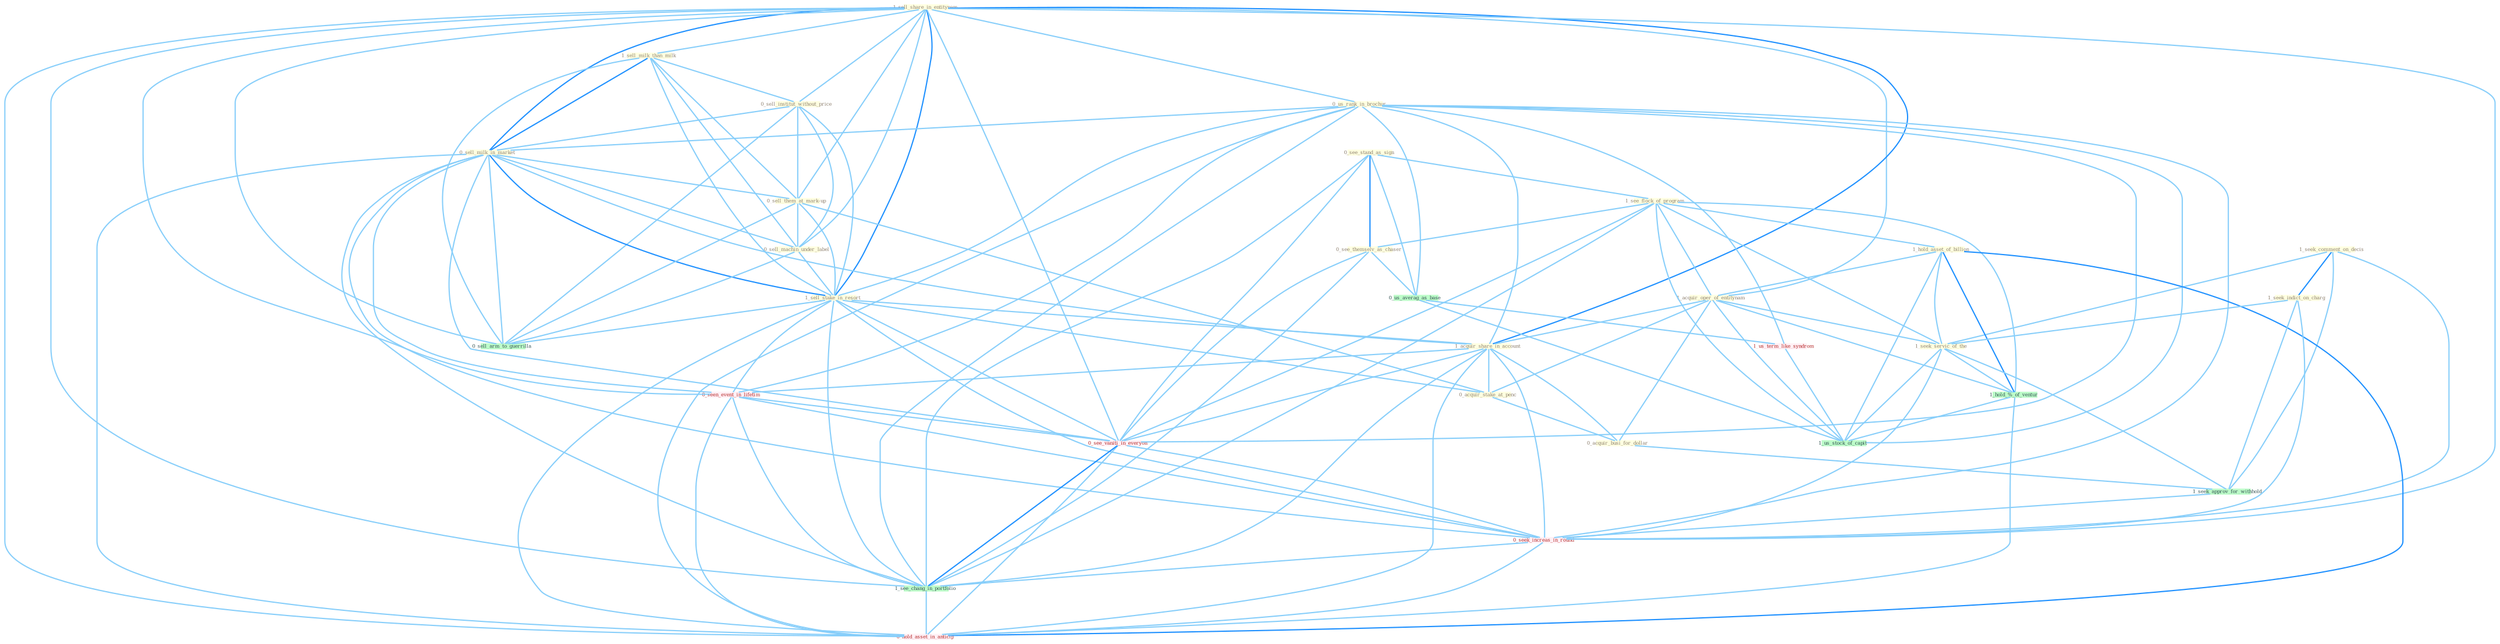 Graph G{ 
    node
    [shape=polygon,style=filled,width=.5,height=.06,color="#BDFCC9",fixedsize=true,fontsize=4,
    fontcolor="#2f4f4f"];
    {node
    [color="#ffffe0", fontcolor="#8b7d6b"] "1_sell_share_in_entitynam " "0_us_rank_in_brochur " "1_sell_milk_than_milk " "0_sell_institut_without_price " "0_sell_milk_in_market " "0_sell_them_at_mark-up " "0_see_stand_as_sign " "1_see_flock_of_program " "0_sell_machin_under_label " "0_see_themselv_as_chaser " "1_seek_comment_on_decis " "1_hold_asset_of_billion " "1_acquir_oper_of_entitynam " "1_seek_indict_on_charg " "1_sell_stake_in_resort " "1_acquir_share_in_account " "0_acquir_stake_at_penc " "0_acquir_busi_for_dollar " "1_seek_servic_of_the "}
{node [color="#fff0f5", fontcolor="#b22222"] "0_seen_event_in_lifetim " "1_us_term_like_syndrom " "0_see_vaniti_in_everyon " "0_seek_increas_in_round " "0_hold_asset_in_anticip "}
edge [color="#B0E2FF"];

	"1_sell_share_in_entitynam " -- "0_us_rank_in_brochur " [w="1", color="#87cefa" ];
	"1_sell_share_in_entitynam " -- "1_sell_milk_than_milk " [w="1", color="#87cefa" ];
	"1_sell_share_in_entitynam " -- "0_sell_institut_without_price " [w="1", color="#87cefa" ];
	"1_sell_share_in_entitynam " -- "0_sell_milk_in_market " [w="2", color="#1e90ff" , len=0.8];
	"1_sell_share_in_entitynam " -- "0_sell_them_at_mark-up " [w="1", color="#87cefa" ];
	"1_sell_share_in_entitynam " -- "0_sell_machin_under_label " [w="1", color="#87cefa" ];
	"1_sell_share_in_entitynam " -- "1_acquir_oper_of_entitynam " [w="1", color="#87cefa" ];
	"1_sell_share_in_entitynam " -- "1_sell_stake_in_resort " [w="2", color="#1e90ff" , len=0.8];
	"1_sell_share_in_entitynam " -- "1_acquir_share_in_account " [w="2", color="#1e90ff" , len=0.8];
	"1_sell_share_in_entitynam " -- "0_seen_event_in_lifetim " [w="1", color="#87cefa" ];
	"1_sell_share_in_entitynam " -- "0_see_vaniti_in_everyon " [w="1", color="#87cefa" ];
	"1_sell_share_in_entitynam " -- "0_sell_arm_to_guerrilla " [w="1", color="#87cefa" ];
	"1_sell_share_in_entitynam " -- "0_seek_increas_in_round " [w="1", color="#87cefa" ];
	"1_sell_share_in_entitynam " -- "1_see_chang_in_portfolio " [w="1", color="#87cefa" ];
	"1_sell_share_in_entitynam " -- "0_hold_asset_in_anticip " [w="1", color="#87cefa" ];
	"0_us_rank_in_brochur " -- "0_sell_milk_in_market " [w="1", color="#87cefa" ];
	"0_us_rank_in_brochur " -- "1_sell_stake_in_resort " [w="1", color="#87cefa" ];
	"0_us_rank_in_brochur " -- "1_acquir_share_in_account " [w="1", color="#87cefa" ];
	"0_us_rank_in_brochur " -- "0_seen_event_in_lifetim " [w="1", color="#87cefa" ];
	"0_us_rank_in_brochur " -- "0_us_averag_as_base " [w="1", color="#87cefa" ];
	"0_us_rank_in_brochur " -- "1_us_term_like_syndrom " [w="1", color="#87cefa" ];
	"0_us_rank_in_brochur " -- "0_see_vaniti_in_everyon " [w="1", color="#87cefa" ];
	"0_us_rank_in_brochur " -- "0_seek_increas_in_round " [w="1", color="#87cefa" ];
	"0_us_rank_in_brochur " -- "1_us_stock_of_capit " [w="1", color="#87cefa" ];
	"0_us_rank_in_brochur " -- "1_see_chang_in_portfolio " [w="1", color="#87cefa" ];
	"0_us_rank_in_brochur " -- "0_hold_asset_in_anticip " [w="1", color="#87cefa" ];
	"1_sell_milk_than_milk " -- "0_sell_institut_without_price " [w="1", color="#87cefa" ];
	"1_sell_milk_than_milk " -- "0_sell_milk_in_market " [w="2", color="#1e90ff" , len=0.8];
	"1_sell_milk_than_milk " -- "0_sell_them_at_mark-up " [w="1", color="#87cefa" ];
	"1_sell_milk_than_milk " -- "0_sell_machin_under_label " [w="1", color="#87cefa" ];
	"1_sell_milk_than_milk " -- "1_sell_stake_in_resort " [w="1", color="#87cefa" ];
	"1_sell_milk_than_milk " -- "0_sell_arm_to_guerrilla " [w="1", color="#87cefa" ];
	"0_sell_institut_without_price " -- "0_sell_milk_in_market " [w="1", color="#87cefa" ];
	"0_sell_institut_without_price " -- "0_sell_them_at_mark-up " [w="1", color="#87cefa" ];
	"0_sell_institut_without_price " -- "0_sell_machin_under_label " [w="1", color="#87cefa" ];
	"0_sell_institut_without_price " -- "1_sell_stake_in_resort " [w="1", color="#87cefa" ];
	"0_sell_institut_without_price " -- "0_sell_arm_to_guerrilla " [w="1", color="#87cefa" ];
	"0_sell_milk_in_market " -- "0_sell_them_at_mark-up " [w="1", color="#87cefa" ];
	"0_sell_milk_in_market " -- "0_sell_machin_under_label " [w="1", color="#87cefa" ];
	"0_sell_milk_in_market " -- "1_sell_stake_in_resort " [w="2", color="#1e90ff" , len=0.8];
	"0_sell_milk_in_market " -- "1_acquir_share_in_account " [w="1", color="#87cefa" ];
	"0_sell_milk_in_market " -- "0_seen_event_in_lifetim " [w="1", color="#87cefa" ];
	"0_sell_milk_in_market " -- "0_see_vaniti_in_everyon " [w="1", color="#87cefa" ];
	"0_sell_milk_in_market " -- "0_sell_arm_to_guerrilla " [w="1", color="#87cefa" ];
	"0_sell_milk_in_market " -- "0_seek_increas_in_round " [w="1", color="#87cefa" ];
	"0_sell_milk_in_market " -- "1_see_chang_in_portfolio " [w="1", color="#87cefa" ];
	"0_sell_milk_in_market " -- "0_hold_asset_in_anticip " [w="1", color="#87cefa" ];
	"0_sell_them_at_mark-up " -- "0_sell_machin_under_label " [w="1", color="#87cefa" ];
	"0_sell_them_at_mark-up " -- "1_sell_stake_in_resort " [w="1", color="#87cefa" ];
	"0_sell_them_at_mark-up " -- "0_acquir_stake_at_penc " [w="1", color="#87cefa" ];
	"0_sell_them_at_mark-up " -- "0_sell_arm_to_guerrilla " [w="1", color="#87cefa" ];
	"0_see_stand_as_sign " -- "1_see_flock_of_program " [w="1", color="#87cefa" ];
	"0_see_stand_as_sign " -- "0_see_themselv_as_chaser " [w="2", color="#1e90ff" , len=0.8];
	"0_see_stand_as_sign " -- "0_us_averag_as_base " [w="1", color="#87cefa" ];
	"0_see_stand_as_sign " -- "0_see_vaniti_in_everyon " [w="1", color="#87cefa" ];
	"0_see_stand_as_sign " -- "1_see_chang_in_portfolio " [w="1", color="#87cefa" ];
	"1_see_flock_of_program " -- "0_see_themselv_as_chaser " [w="1", color="#87cefa" ];
	"1_see_flock_of_program " -- "1_hold_asset_of_billion " [w="1", color="#87cefa" ];
	"1_see_flock_of_program " -- "1_acquir_oper_of_entitynam " [w="1", color="#87cefa" ];
	"1_see_flock_of_program " -- "1_seek_servic_of_the " [w="1", color="#87cefa" ];
	"1_see_flock_of_program " -- "1_hold_%_of_ventur " [w="1", color="#87cefa" ];
	"1_see_flock_of_program " -- "0_see_vaniti_in_everyon " [w="1", color="#87cefa" ];
	"1_see_flock_of_program " -- "1_us_stock_of_capit " [w="1", color="#87cefa" ];
	"1_see_flock_of_program " -- "1_see_chang_in_portfolio " [w="1", color="#87cefa" ];
	"0_sell_machin_under_label " -- "1_sell_stake_in_resort " [w="1", color="#87cefa" ];
	"0_sell_machin_under_label " -- "0_sell_arm_to_guerrilla " [w="1", color="#87cefa" ];
	"0_see_themselv_as_chaser " -- "0_us_averag_as_base " [w="1", color="#87cefa" ];
	"0_see_themselv_as_chaser " -- "0_see_vaniti_in_everyon " [w="1", color="#87cefa" ];
	"0_see_themselv_as_chaser " -- "1_see_chang_in_portfolio " [w="1", color="#87cefa" ];
	"1_seek_comment_on_decis " -- "1_seek_indict_on_charg " [w="2", color="#1e90ff" , len=0.8];
	"1_seek_comment_on_decis " -- "1_seek_servic_of_the " [w="1", color="#87cefa" ];
	"1_seek_comment_on_decis " -- "1_seek_approv_for_withhold " [w="1", color="#87cefa" ];
	"1_seek_comment_on_decis " -- "0_seek_increas_in_round " [w="1", color="#87cefa" ];
	"1_hold_asset_of_billion " -- "1_acquir_oper_of_entitynam " [w="1", color="#87cefa" ];
	"1_hold_asset_of_billion " -- "1_seek_servic_of_the " [w="1", color="#87cefa" ];
	"1_hold_asset_of_billion " -- "1_hold_%_of_ventur " [w="2", color="#1e90ff" , len=0.8];
	"1_hold_asset_of_billion " -- "1_us_stock_of_capit " [w="1", color="#87cefa" ];
	"1_hold_asset_of_billion " -- "0_hold_asset_in_anticip " [w="2", color="#1e90ff" , len=0.8];
	"1_acquir_oper_of_entitynam " -- "1_acquir_share_in_account " [w="1", color="#87cefa" ];
	"1_acquir_oper_of_entitynam " -- "0_acquir_stake_at_penc " [w="1", color="#87cefa" ];
	"1_acquir_oper_of_entitynam " -- "0_acquir_busi_for_dollar " [w="1", color="#87cefa" ];
	"1_acquir_oper_of_entitynam " -- "1_seek_servic_of_the " [w="1", color="#87cefa" ];
	"1_acquir_oper_of_entitynam " -- "1_hold_%_of_ventur " [w="1", color="#87cefa" ];
	"1_acquir_oper_of_entitynam " -- "1_us_stock_of_capit " [w="1", color="#87cefa" ];
	"1_seek_indict_on_charg " -- "1_seek_servic_of_the " [w="1", color="#87cefa" ];
	"1_seek_indict_on_charg " -- "1_seek_approv_for_withhold " [w="1", color="#87cefa" ];
	"1_seek_indict_on_charg " -- "0_seek_increas_in_round " [w="1", color="#87cefa" ];
	"1_sell_stake_in_resort " -- "1_acquir_share_in_account " [w="1", color="#87cefa" ];
	"1_sell_stake_in_resort " -- "0_acquir_stake_at_penc " [w="1", color="#87cefa" ];
	"1_sell_stake_in_resort " -- "0_seen_event_in_lifetim " [w="1", color="#87cefa" ];
	"1_sell_stake_in_resort " -- "0_see_vaniti_in_everyon " [w="1", color="#87cefa" ];
	"1_sell_stake_in_resort " -- "0_sell_arm_to_guerrilla " [w="1", color="#87cefa" ];
	"1_sell_stake_in_resort " -- "0_seek_increas_in_round " [w="1", color="#87cefa" ];
	"1_sell_stake_in_resort " -- "1_see_chang_in_portfolio " [w="1", color="#87cefa" ];
	"1_sell_stake_in_resort " -- "0_hold_asset_in_anticip " [w="1", color="#87cefa" ];
	"1_acquir_share_in_account " -- "0_acquir_stake_at_penc " [w="1", color="#87cefa" ];
	"1_acquir_share_in_account " -- "0_acquir_busi_for_dollar " [w="1", color="#87cefa" ];
	"1_acquir_share_in_account " -- "0_seen_event_in_lifetim " [w="1", color="#87cefa" ];
	"1_acquir_share_in_account " -- "0_see_vaniti_in_everyon " [w="1", color="#87cefa" ];
	"1_acquir_share_in_account " -- "0_seek_increas_in_round " [w="1", color="#87cefa" ];
	"1_acquir_share_in_account " -- "1_see_chang_in_portfolio " [w="1", color="#87cefa" ];
	"1_acquir_share_in_account " -- "0_hold_asset_in_anticip " [w="1", color="#87cefa" ];
	"0_acquir_stake_at_penc " -- "0_acquir_busi_for_dollar " [w="1", color="#87cefa" ];
	"0_acquir_busi_for_dollar " -- "1_seek_approv_for_withhold " [w="1", color="#87cefa" ];
	"1_seek_servic_of_the " -- "1_seek_approv_for_withhold " [w="1", color="#87cefa" ];
	"1_seek_servic_of_the " -- "1_hold_%_of_ventur " [w="1", color="#87cefa" ];
	"1_seek_servic_of_the " -- "0_seek_increas_in_round " [w="1", color="#87cefa" ];
	"1_seek_servic_of_the " -- "1_us_stock_of_capit " [w="1", color="#87cefa" ];
	"0_seen_event_in_lifetim " -- "0_see_vaniti_in_everyon " [w="1", color="#87cefa" ];
	"0_seen_event_in_lifetim " -- "0_seek_increas_in_round " [w="1", color="#87cefa" ];
	"0_seen_event_in_lifetim " -- "1_see_chang_in_portfolio " [w="1", color="#87cefa" ];
	"0_seen_event_in_lifetim " -- "0_hold_asset_in_anticip " [w="1", color="#87cefa" ];
	"0_us_averag_as_base " -- "1_us_term_like_syndrom " [w="1", color="#87cefa" ];
	"0_us_averag_as_base " -- "1_us_stock_of_capit " [w="1", color="#87cefa" ];
	"1_us_term_like_syndrom " -- "1_us_stock_of_capit " [w="1", color="#87cefa" ];
	"1_seek_approv_for_withhold " -- "0_seek_increas_in_round " [w="1", color="#87cefa" ];
	"1_hold_%_of_ventur " -- "1_us_stock_of_capit " [w="1", color="#87cefa" ];
	"1_hold_%_of_ventur " -- "0_hold_asset_in_anticip " [w="1", color="#87cefa" ];
	"0_see_vaniti_in_everyon " -- "0_seek_increas_in_round " [w="1", color="#87cefa" ];
	"0_see_vaniti_in_everyon " -- "1_see_chang_in_portfolio " [w="2", color="#1e90ff" , len=0.8];
	"0_see_vaniti_in_everyon " -- "0_hold_asset_in_anticip " [w="1", color="#87cefa" ];
	"0_seek_increas_in_round " -- "1_see_chang_in_portfolio " [w="1", color="#87cefa" ];
	"0_seek_increas_in_round " -- "0_hold_asset_in_anticip " [w="1", color="#87cefa" ];
	"1_see_chang_in_portfolio " -- "0_hold_asset_in_anticip " [w="1", color="#87cefa" ];
}